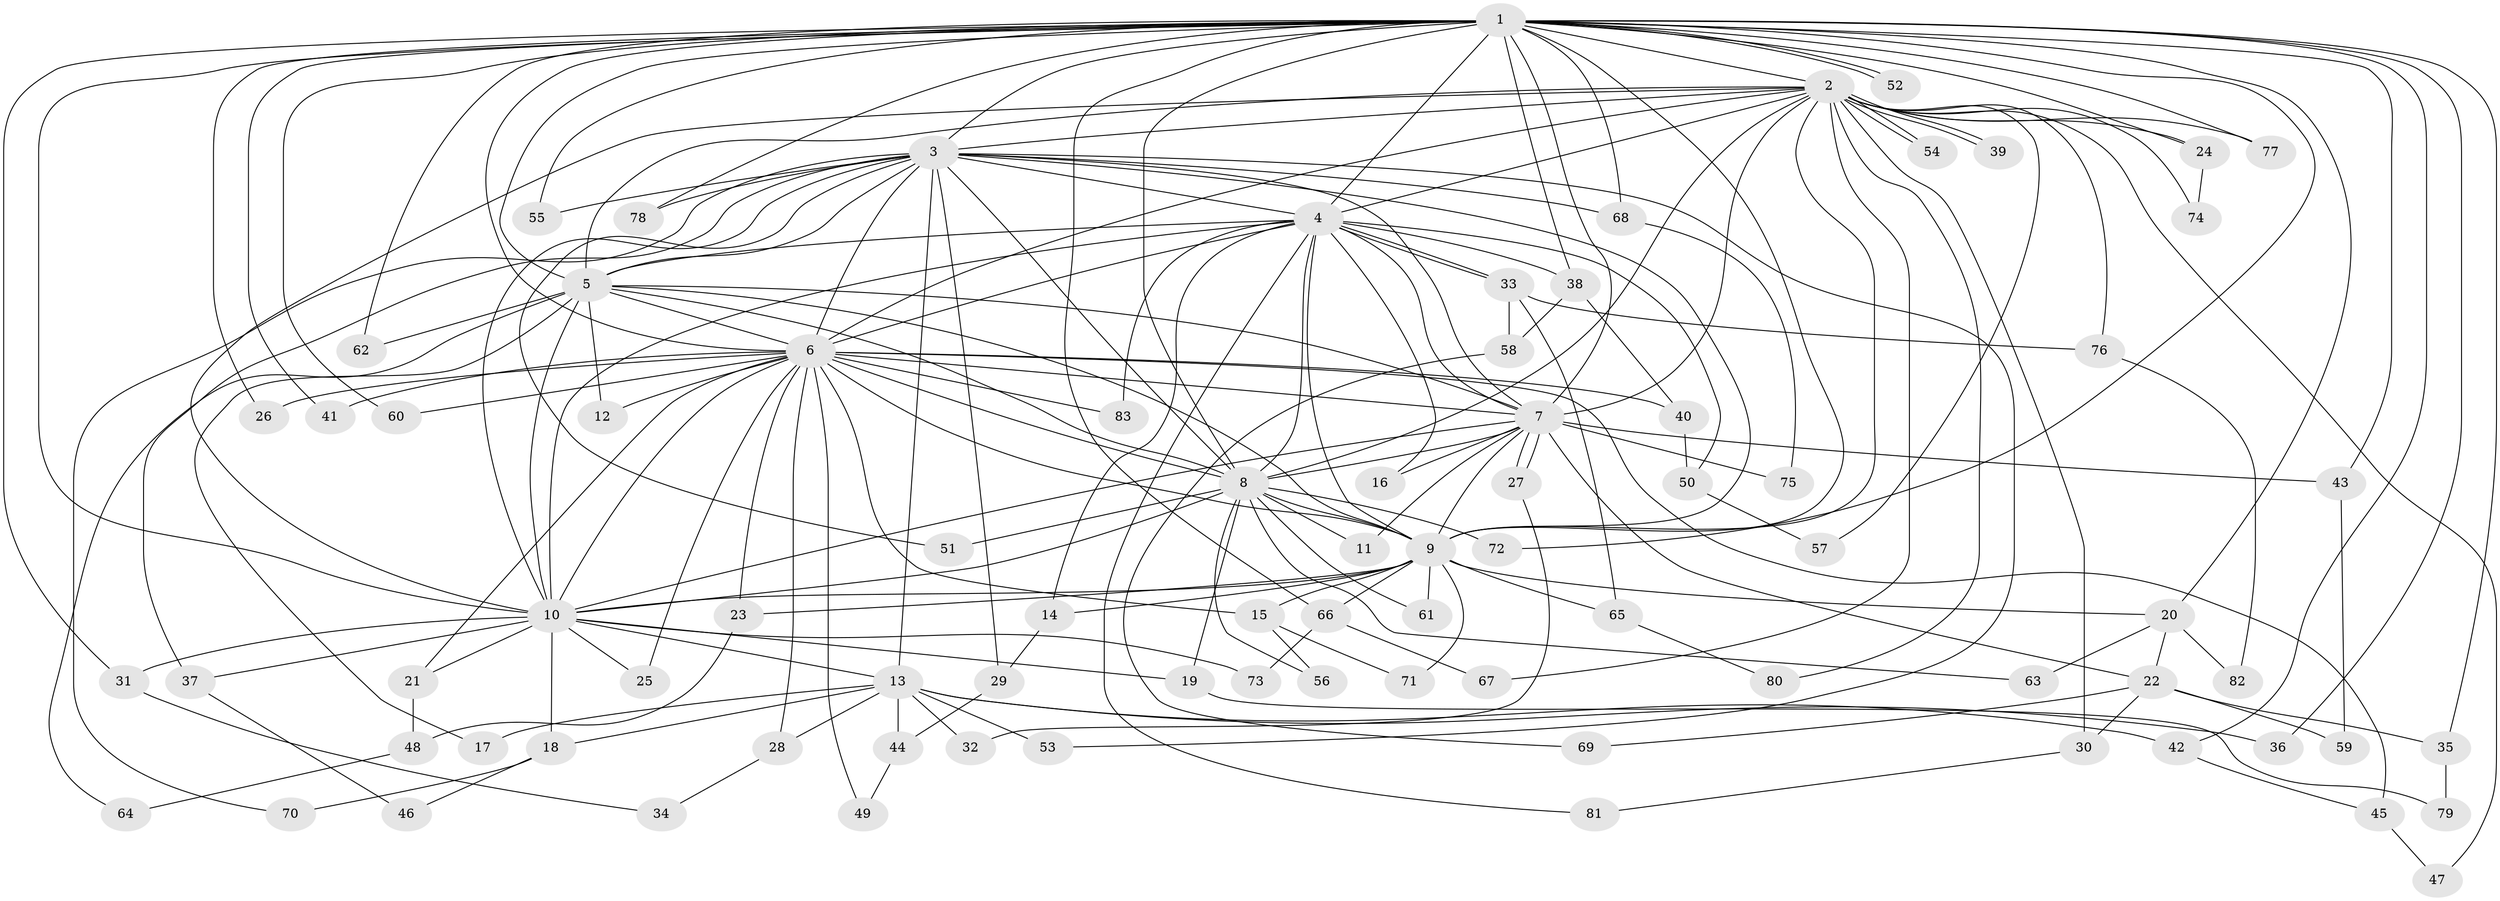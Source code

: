 // Generated by graph-tools (version 1.1) at 2025/13/03/09/25 04:13:51]
// undirected, 83 vertices, 191 edges
graph export_dot {
graph [start="1"]
  node [color=gray90,style=filled];
  1;
  2;
  3;
  4;
  5;
  6;
  7;
  8;
  9;
  10;
  11;
  12;
  13;
  14;
  15;
  16;
  17;
  18;
  19;
  20;
  21;
  22;
  23;
  24;
  25;
  26;
  27;
  28;
  29;
  30;
  31;
  32;
  33;
  34;
  35;
  36;
  37;
  38;
  39;
  40;
  41;
  42;
  43;
  44;
  45;
  46;
  47;
  48;
  49;
  50;
  51;
  52;
  53;
  54;
  55;
  56;
  57;
  58;
  59;
  60;
  61;
  62;
  63;
  64;
  65;
  66;
  67;
  68;
  69;
  70;
  71;
  72;
  73;
  74;
  75;
  76;
  77;
  78;
  79;
  80;
  81;
  82;
  83;
  1 -- 2;
  1 -- 3;
  1 -- 4;
  1 -- 5;
  1 -- 6;
  1 -- 7;
  1 -- 8;
  1 -- 9;
  1 -- 10;
  1 -- 20;
  1 -- 24;
  1 -- 26;
  1 -- 31;
  1 -- 35;
  1 -- 36;
  1 -- 38;
  1 -- 41;
  1 -- 42;
  1 -- 43;
  1 -- 52;
  1 -- 52;
  1 -- 55;
  1 -- 60;
  1 -- 62;
  1 -- 66;
  1 -- 68;
  1 -- 72;
  1 -- 77;
  1 -- 78;
  2 -- 3;
  2 -- 4;
  2 -- 5;
  2 -- 6;
  2 -- 7;
  2 -- 8;
  2 -- 9;
  2 -- 10;
  2 -- 24;
  2 -- 30;
  2 -- 39;
  2 -- 39;
  2 -- 47;
  2 -- 54;
  2 -- 54;
  2 -- 57;
  2 -- 67;
  2 -- 74;
  2 -- 76;
  2 -- 77;
  2 -- 80;
  3 -- 4;
  3 -- 5;
  3 -- 6;
  3 -- 7;
  3 -- 8;
  3 -- 9;
  3 -- 10;
  3 -- 13;
  3 -- 29;
  3 -- 37;
  3 -- 51;
  3 -- 53;
  3 -- 55;
  3 -- 68;
  3 -- 70;
  3 -- 78;
  4 -- 5;
  4 -- 6;
  4 -- 7;
  4 -- 8;
  4 -- 9;
  4 -- 10;
  4 -- 14;
  4 -- 16;
  4 -- 33;
  4 -- 33;
  4 -- 38;
  4 -- 50;
  4 -- 81;
  4 -- 83;
  5 -- 6;
  5 -- 7;
  5 -- 8;
  5 -- 9;
  5 -- 10;
  5 -- 12;
  5 -- 17;
  5 -- 62;
  5 -- 64;
  6 -- 7;
  6 -- 8;
  6 -- 9;
  6 -- 10;
  6 -- 12;
  6 -- 15;
  6 -- 21;
  6 -- 23;
  6 -- 25;
  6 -- 26;
  6 -- 28;
  6 -- 40;
  6 -- 41;
  6 -- 45;
  6 -- 49;
  6 -- 60;
  6 -- 83;
  7 -- 8;
  7 -- 9;
  7 -- 10;
  7 -- 11;
  7 -- 16;
  7 -- 22;
  7 -- 27;
  7 -- 27;
  7 -- 43;
  7 -- 75;
  8 -- 9;
  8 -- 10;
  8 -- 11;
  8 -- 19;
  8 -- 51;
  8 -- 56;
  8 -- 61;
  8 -- 63;
  8 -- 72;
  9 -- 10;
  9 -- 14;
  9 -- 15;
  9 -- 20;
  9 -- 23;
  9 -- 61;
  9 -- 65;
  9 -- 66;
  9 -- 71;
  10 -- 13;
  10 -- 18;
  10 -- 19;
  10 -- 21;
  10 -- 25;
  10 -- 31;
  10 -- 37;
  10 -- 73;
  13 -- 17;
  13 -- 18;
  13 -- 28;
  13 -- 32;
  13 -- 36;
  13 -- 42;
  13 -- 44;
  13 -- 53;
  14 -- 29;
  15 -- 56;
  15 -- 71;
  18 -- 46;
  18 -- 70;
  19 -- 79;
  20 -- 22;
  20 -- 63;
  20 -- 82;
  21 -- 48;
  22 -- 30;
  22 -- 35;
  22 -- 59;
  22 -- 69;
  23 -- 48;
  24 -- 74;
  27 -- 32;
  28 -- 34;
  29 -- 44;
  30 -- 81;
  31 -- 34;
  33 -- 58;
  33 -- 65;
  33 -- 76;
  35 -- 79;
  37 -- 46;
  38 -- 40;
  38 -- 58;
  40 -- 50;
  42 -- 45;
  43 -- 59;
  44 -- 49;
  45 -- 47;
  48 -- 64;
  50 -- 57;
  58 -- 69;
  65 -- 80;
  66 -- 67;
  66 -- 73;
  68 -- 75;
  76 -- 82;
}
